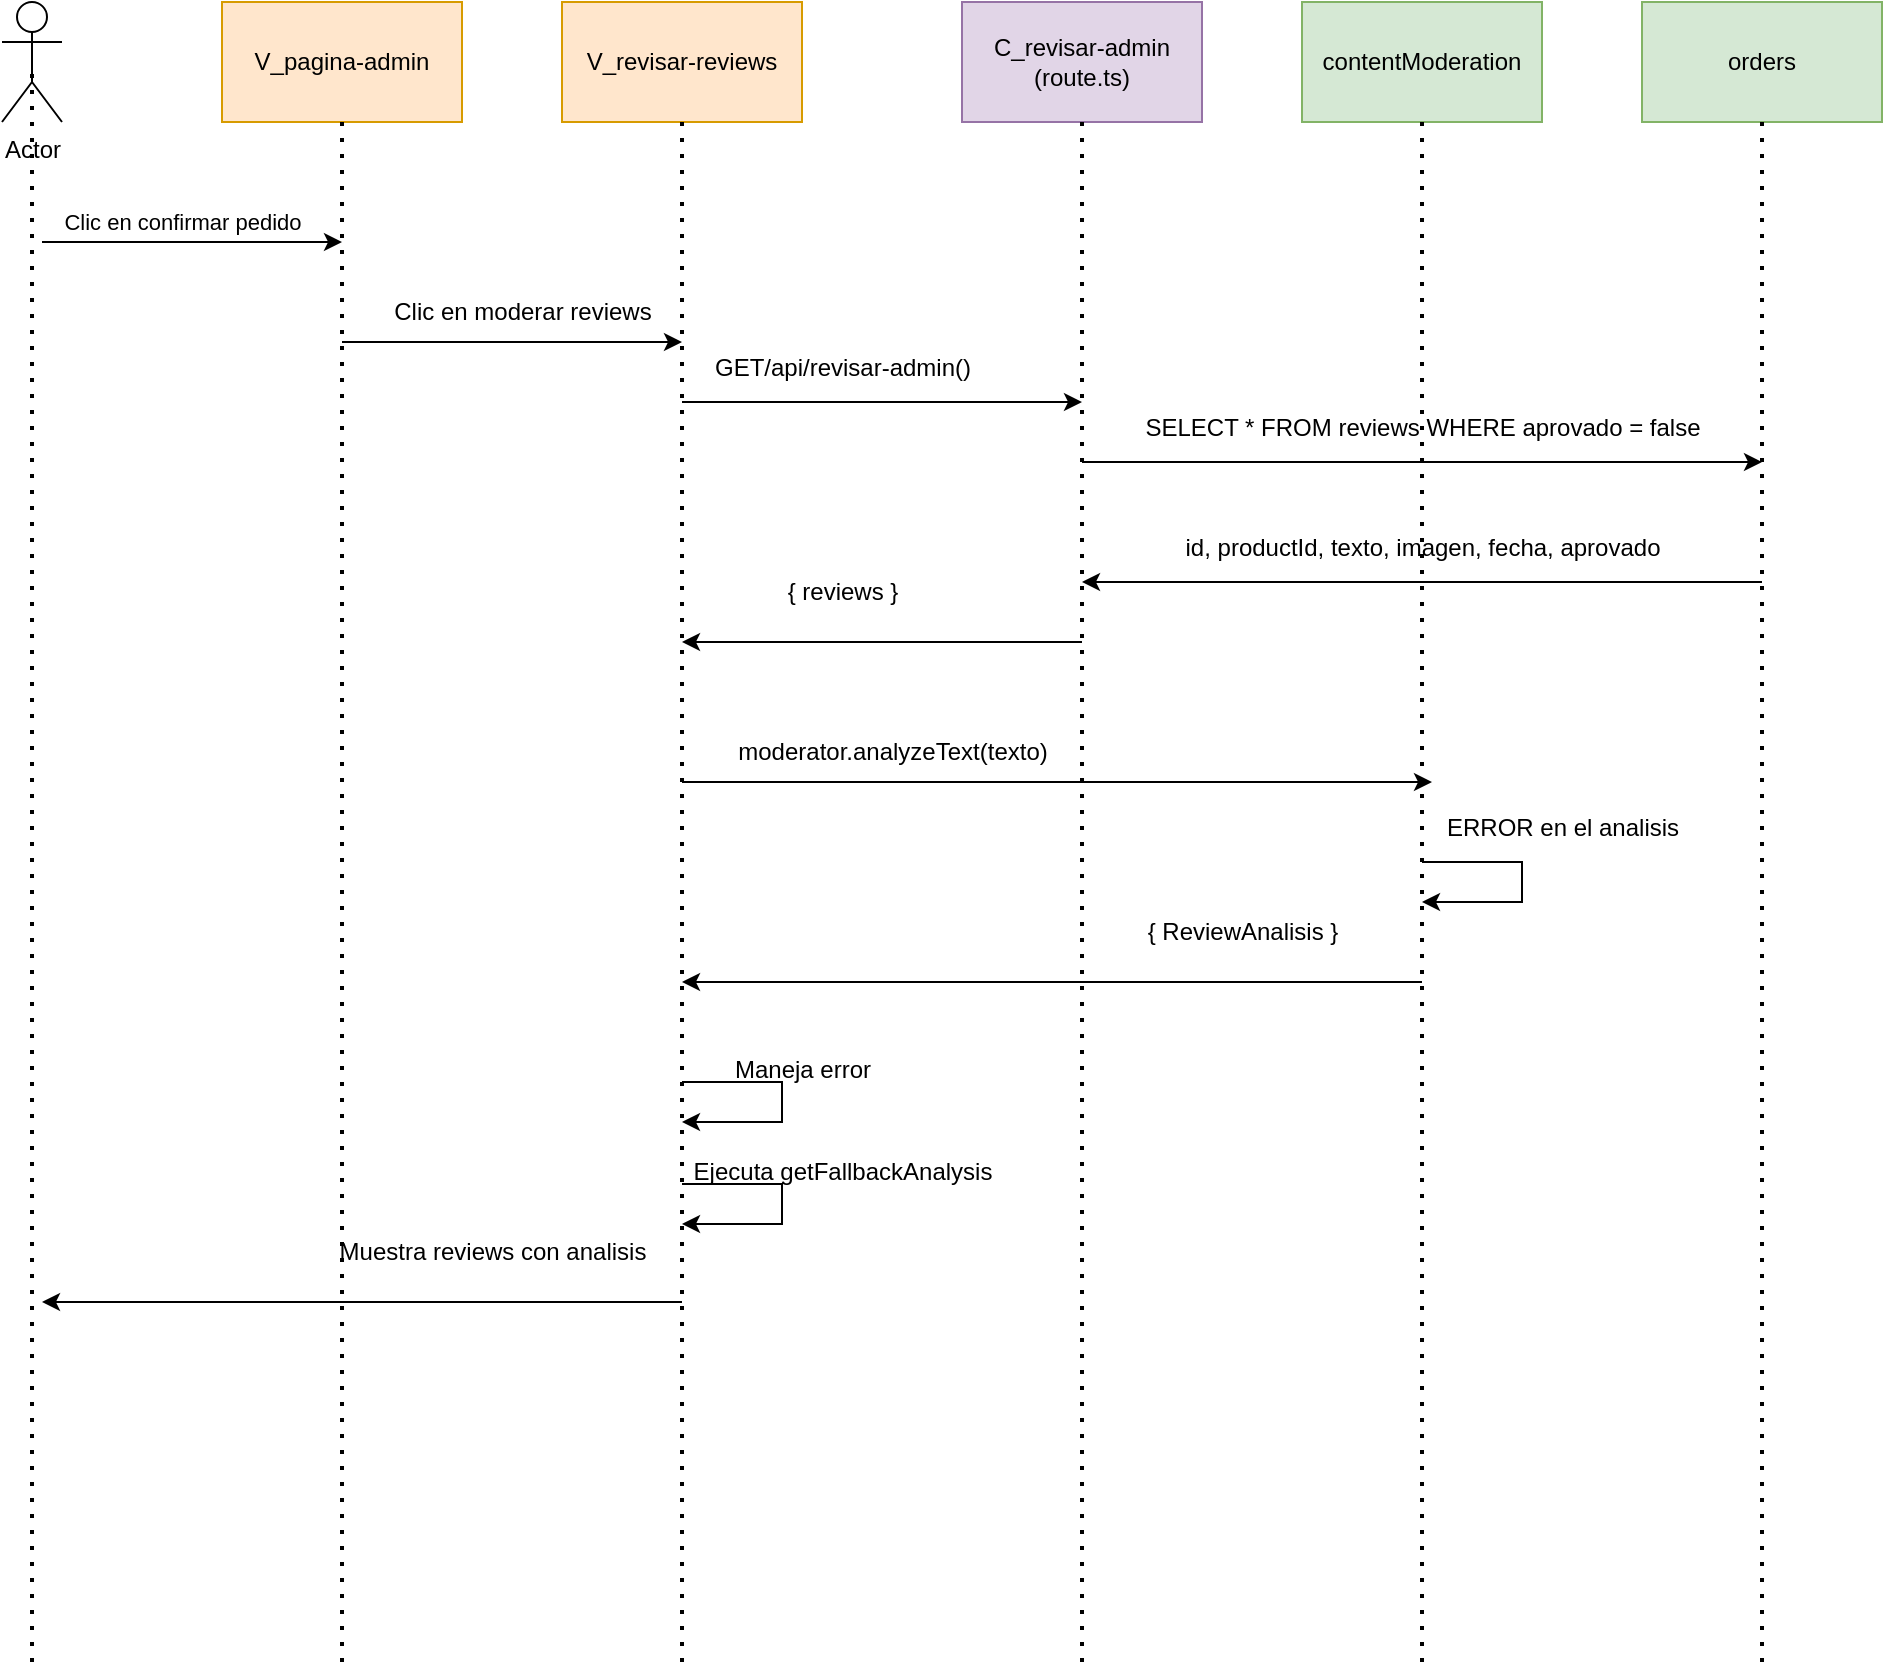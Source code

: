 <mxfile version="28.2.5">
  <diagram name="Page-1" id="58pu0jh4JU-KnpvyA_-3">
    <mxGraphModel grid="1" page="1" gridSize="10" guides="1" tooltips="1" connect="1" arrows="1" fold="1" pageScale="1" pageWidth="827" pageHeight="1169" math="0" shadow="0">
      <root>
        <mxCell id="0" />
        <mxCell id="1" parent="0" />
        <mxCell id="EO4Ow6jyggFNItlPv01B-3" value="V_pagina-admin" style="rounded=0;whiteSpace=wrap;html=1;fillColor=#ffe6cc;strokeColor=#d79b00;" vertex="1" parent="1">
          <mxGeometry x="160" y="50" width="120" height="60" as="geometry" />
        </mxCell>
        <mxCell id="EO4Ow6jyggFNItlPv01B-4" value="&lt;div&gt;C_revisar-admin&lt;/div&gt;&lt;div&gt;(route.ts)&lt;/div&gt;" style="rounded=0;whiteSpace=wrap;html=1;fillColor=#e1d5e7;strokeColor=#9673a6;" vertex="1" parent="1">
          <mxGeometry x="530" y="50" width="120" height="60" as="geometry" />
        </mxCell>
        <mxCell id="EO4Ow6jyggFNItlPv01B-5" value="orders" style="rounded=0;whiteSpace=wrap;html=1;fillColor=#d5e8d4;strokeColor=#82b366;" vertex="1" parent="1">
          <mxGeometry x="870" y="50" width="120" height="60" as="geometry" />
        </mxCell>
        <mxCell id="EO4Ow6jyggFNItlPv01B-6" value="Actor" style="shape=umlActor;verticalLabelPosition=bottom;verticalAlign=top;html=1;outlineConnect=0;" vertex="1" parent="1">
          <mxGeometry x="50" y="50" width="30" height="60" as="geometry" />
        </mxCell>
        <mxCell id="EO4Ow6jyggFNItlPv01B-7" style="edgeStyle=orthogonalEdgeStyle;rounded=0;orthogonalLoop=1;jettySize=auto;html=1;exitX=0.5;exitY=1;exitDx=0;exitDy=0;" edge="1" parent="1" source="EO4Ow6jyggFNItlPv01B-3" target="EO4Ow6jyggFNItlPv01B-3">
          <mxGeometry relative="1" as="geometry" />
        </mxCell>
        <mxCell id="EO4Ow6jyggFNItlPv01B-8" value="" style="endArrow=none;dashed=1;html=1;dashPattern=1 3;strokeWidth=2;rounded=0;entryX=0.5;entryY=0.5;entryDx=0;entryDy=0;entryPerimeter=0;" edge="1" parent="1" target="EO4Ow6jyggFNItlPv01B-6">
          <mxGeometry width="50" height="50" relative="1" as="geometry">
            <mxPoint x="65" y="880" as="sourcePoint" />
            <mxPoint x="87" y="180" as="targetPoint" />
          </mxGeometry>
        </mxCell>
        <mxCell id="EO4Ow6jyggFNItlPv01B-9" value="" style="endArrow=none;dashed=1;html=1;dashPattern=1 3;strokeWidth=2;rounded=0;entryX=0.5;entryY=1;entryDx=0;entryDy=0;" edge="1" parent="1" target="EO4Ow6jyggFNItlPv01B-4">
          <mxGeometry width="50" height="50" relative="1" as="geometry">
            <mxPoint x="590" y="880" as="sourcePoint" />
            <mxPoint x="830" y="380" as="targetPoint" />
          </mxGeometry>
        </mxCell>
        <mxCell id="EO4Ow6jyggFNItlPv01B-10" value="" style="endArrow=none;dashed=1;html=1;dashPattern=1 3;strokeWidth=2;rounded=0;entryX=0.5;entryY=1;entryDx=0;entryDy=0;" edge="1" parent="1" target="EO4Ow6jyggFNItlPv01B-5">
          <mxGeometry width="50" height="50" relative="1" as="geometry">
            <mxPoint x="930" y="880" as="sourcePoint" />
            <mxPoint x="1000" y="380" as="targetPoint" />
          </mxGeometry>
        </mxCell>
        <mxCell id="EO4Ow6jyggFNItlPv01B-12" value="" style="endArrow=classic;html=1;rounded=0;" edge="1" parent="1">
          <mxGeometry width="50" height="50" relative="1" as="geometry">
            <mxPoint x="70" y="170" as="sourcePoint" />
            <mxPoint x="220" y="170" as="targetPoint" />
          </mxGeometry>
        </mxCell>
        <mxCell id="EO4Ow6jyggFNItlPv01B-13" value="Clic en confirmar pedido" style="edgeLabel;html=1;align=center;verticalAlign=middle;resizable=0;points=[];" connectable="0" vertex="1" parent="EO4Ow6jyggFNItlPv01B-12">
          <mxGeometry x="-0.176" y="4" relative="1" as="geometry">
            <mxPoint x="8" y="-6" as="offset" />
          </mxGeometry>
        </mxCell>
        <mxCell id="EO4Ow6jyggFNItlPv01B-14" value="" style="endArrow=classic;html=1;rounded=0;" edge="1" parent="1">
          <mxGeometry width="50" height="50" relative="1" as="geometry">
            <mxPoint x="220" y="220" as="sourcePoint" />
            <mxPoint x="390" y="220" as="targetPoint" />
          </mxGeometry>
        </mxCell>
        <mxCell id="EO4Ow6jyggFNItlPv01B-15" value="Clic en moderar reviews" style="text;html=1;align=center;verticalAlign=middle;resizable=0;points=[];autosize=1;strokeColor=none;fillColor=none;" vertex="1" parent="1">
          <mxGeometry x="235" y="190" width="150" height="30" as="geometry" />
        </mxCell>
        <mxCell id="EO4Ow6jyggFNItlPv01B-16" value="V_revisar-reviews" style="rounded=0;whiteSpace=wrap;html=1;fillColor=#ffe6cc;strokeColor=#d79b00;" vertex="1" parent="1">
          <mxGeometry x="330" y="50" width="120" height="60" as="geometry" />
        </mxCell>
        <mxCell id="EO4Ow6jyggFNItlPv01B-17" value="" style="endArrow=none;dashed=1;html=1;dashPattern=1 3;strokeWidth=2;rounded=0;entryX=0.5;entryY=1;entryDx=0;entryDy=0;" edge="1" parent="1" target="EO4Ow6jyggFNItlPv01B-16">
          <mxGeometry width="50" height="50" relative="1" as="geometry">
            <mxPoint x="390" y="880" as="sourcePoint" />
            <mxPoint x="420" y="250" as="targetPoint" />
          </mxGeometry>
        </mxCell>
        <mxCell id="EO4Ow6jyggFNItlPv01B-18" value="" style="endArrow=classic;html=1;rounded=0;" edge="1" parent="1">
          <mxGeometry width="50" height="50" relative="1" as="geometry">
            <mxPoint x="390" y="250" as="sourcePoint" />
            <mxPoint x="590" y="250" as="targetPoint" />
          </mxGeometry>
        </mxCell>
        <mxCell id="EO4Ow6jyggFNItlPv01B-19" value="GET/api/revisar-admin()" style="text;html=1;align=center;verticalAlign=middle;resizable=0;points=[];autosize=1;strokeColor=none;fillColor=none;" vertex="1" parent="1">
          <mxGeometry x="395" y="218" width="150" height="30" as="geometry" />
        </mxCell>
        <mxCell id="EO4Ow6jyggFNItlPv01B-20" value="" style="endArrow=classic;html=1;rounded=0;" edge="1" parent="1">
          <mxGeometry width="50" height="50" relative="1" as="geometry">
            <mxPoint x="590" y="280" as="sourcePoint" />
            <mxPoint x="930" y="280" as="targetPoint" />
          </mxGeometry>
        </mxCell>
        <mxCell id="EO4Ow6jyggFNItlPv01B-21" value="SELECT * FROM reviews WHERE aprovado = false" style="text;html=1;align=center;verticalAlign=middle;resizable=0;points=[];autosize=1;strokeColor=none;fillColor=none;" vertex="1" parent="1">
          <mxGeometry x="610" y="248" width="300" height="30" as="geometry" />
        </mxCell>
        <mxCell id="EO4Ow6jyggFNItlPv01B-22" value="" style="endArrow=classic;html=1;rounded=0;" edge="1" parent="1">
          <mxGeometry width="50" height="50" relative="1" as="geometry">
            <mxPoint x="930" y="340" as="sourcePoint" />
            <mxPoint x="590" y="340" as="targetPoint" />
          </mxGeometry>
        </mxCell>
        <mxCell id="EO4Ow6jyggFNItlPv01B-23" value="id, productId, texto, imagen, fecha, aprovado" style="text;html=1;align=center;verticalAlign=middle;resizable=0;points=[];autosize=1;strokeColor=none;fillColor=none;" vertex="1" parent="1">
          <mxGeometry x="630" y="308" width="260" height="30" as="geometry" />
        </mxCell>
        <mxCell id="EO4Ow6jyggFNItlPv01B-24" value="" style="endArrow=classic;html=1;rounded=0;" edge="1" parent="1">
          <mxGeometry width="50" height="50" relative="1" as="geometry">
            <mxPoint x="590" y="370" as="sourcePoint" />
            <mxPoint x="390" y="370" as="targetPoint" />
          </mxGeometry>
        </mxCell>
        <mxCell id="EO4Ow6jyggFNItlPv01B-25" value="{ reviews }" style="text;html=1;align=center;verticalAlign=middle;resizable=0;points=[];autosize=1;strokeColor=none;fillColor=none;" vertex="1" parent="1">
          <mxGeometry x="430" y="330" width="80" height="30" as="geometry" />
        </mxCell>
        <mxCell id="EO4Ow6jyggFNItlPv01B-26" value="contentModeration" style="whiteSpace=wrap;html=1;fillColor=#d5e8d4;strokeColor=#82b366;" vertex="1" parent="1">
          <mxGeometry x="700" y="50" width="120" height="60" as="geometry" />
        </mxCell>
        <mxCell id="EO4Ow6jyggFNItlPv01B-27" value="" style="endArrow=none;dashed=1;html=1;dashPattern=1 3;strokeWidth=2;rounded=0;entryX=0.5;entryY=1;entryDx=0;entryDy=0;" edge="1" parent="1" target="EO4Ow6jyggFNItlPv01B-26">
          <mxGeometry width="50" height="50" relative="1" as="geometry">
            <mxPoint x="760" y="880" as="sourcePoint" />
            <mxPoint x="720" y="300" as="targetPoint" />
          </mxGeometry>
        </mxCell>
        <mxCell id="EO4Ow6jyggFNItlPv01B-28" value="" style="endArrow=classic;html=1;rounded=0;" edge="1" parent="1">
          <mxGeometry width="50" height="50" relative="1" as="geometry">
            <mxPoint x="390" y="440" as="sourcePoint" />
            <mxPoint x="765" y="440" as="targetPoint" />
          </mxGeometry>
        </mxCell>
        <mxCell id="EO4Ow6jyggFNItlPv01B-29" value="moderator.analyzeText(texto)" style="text;html=1;align=center;verticalAlign=middle;resizable=0;points=[];autosize=1;strokeColor=none;fillColor=none;" vertex="1" parent="1">
          <mxGeometry x="405" y="410" width="180" height="30" as="geometry" />
        </mxCell>
        <mxCell id="EO4Ow6jyggFNItlPv01B-30" value="" style="endArrow=classic;html=1;rounded=0;" edge="1" parent="1">
          <mxGeometry width="50" height="50" relative="1" as="geometry">
            <mxPoint x="760" y="480" as="sourcePoint" />
            <mxPoint x="760" y="500" as="targetPoint" />
            <Array as="points">
              <mxPoint x="810" y="480" />
              <mxPoint x="810" y="500" />
            </Array>
          </mxGeometry>
        </mxCell>
        <mxCell id="EO4Ow6jyggFNItlPv01B-31" value="ERROR en el analisis" style="text;html=1;align=center;verticalAlign=middle;resizable=0;points=[];autosize=1;strokeColor=none;fillColor=none;" vertex="1" parent="1">
          <mxGeometry x="760" y="448" width="140" height="30" as="geometry" />
        </mxCell>
        <mxCell id="EO4Ow6jyggFNItlPv01B-32" value="" style="endArrow=classic;html=1;rounded=0;" edge="1" parent="1">
          <mxGeometry width="50" height="50" relative="1" as="geometry">
            <mxPoint x="760" y="540" as="sourcePoint" />
            <mxPoint x="390" y="540" as="targetPoint" />
          </mxGeometry>
        </mxCell>
        <mxCell id="EO4Ow6jyggFNItlPv01B-33" value="{ ReviewAnalisis }" style="text;html=1;align=center;verticalAlign=middle;resizable=0;points=[];autosize=1;strokeColor=none;fillColor=none;" vertex="1" parent="1">
          <mxGeometry x="610" y="500" width="120" height="30" as="geometry" />
        </mxCell>
        <mxCell id="EO4Ow6jyggFNItlPv01B-34" value="" style="endArrow=classic;html=1;rounded=0;" edge="1" parent="1">
          <mxGeometry width="50" height="50" relative="1" as="geometry">
            <mxPoint x="390" y="700" as="sourcePoint" />
            <mxPoint x="70" y="700" as="targetPoint" />
          </mxGeometry>
        </mxCell>
        <mxCell id="EO4Ow6jyggFNItlPv01B-35" value="Muestra reviews con analisis" style="text;html=1;align=center;verticalAlign=middle;resizable=0;points=[];autosize=1;strokeColor=none;fillColor=none;" vertex="1" parent="1">
          <mxGeometry x="205" y="660" width="180" height="30" as="geometry" />
        </mxCell>
        <mxCell id="EO4Ow6jyggFNItlPv01B-36" value="" style="endArrow=classic;html=1;rounded=0;" edge="1" parent="1">
          <mxGeometry width="50" height="50" relative="1" as="geometry">
            <mxPoint x="390" y="590" as="sourcePoint" />
            <mxPoint x="390" y="610" as="targetPoint" />
            <Array as="points">
              <mxPoint x="440" y="590" />
              <mxPoint x="440" y="610" />
            </Array>
          </mxGeometry>
        </mxCell>
        <mxCell id="EO4Ow6jyggFNItlPv01B-37" value="Maneja error" style="text;html=1;align=center;verticalAlign=middle;resizable=0;points=[];autosize=1;strokeColor=none;fillColor=none;" vertex="1" parent="1">
          <mxGeometry x="405" y="569" width="90" height="30" as="geometry" />
        </mxCell>
        <mxCell id="EO4Ow6jyggFNItlPv01B-38" value="" style="endArrow=classic;html=1;rounded=0;" edge="1" parent="1">
          <mxGeometry width="50" height="50" relative="1" as="geometry">
            <mxPoint x="390" y="641" as="sourcePoint" />
            <mxPoint x="390" y="661" as="targetPoint" />
            <Array as="points">
              <mxPoint x="440" y="641" />
              <mxPoint x="440" y="661" />
            </Array>
          </mxGeometry>
        </mxCell>
        <mxCell id="EO4Ow6jyggFNItlPv01B-39" value="Ejecuta getFallbackAnalysis" style="text;html=1;align=center;verticalAlign=middle;resizable=0;points=[];autosize=1;strokeColor=none;fillColor=none;" vertex="1" parent="1">
          <mxGeometry x="385" y="620" width="170" height="30" as="geometry" />
        </mxCell>
        <mxCell id="EO4Ow6jyggFNItlPv01B-40" value="" style="endArrow=none;dashed=1;html=1;dashPattern=1 3;strokeWidth=2;rounded=0;entryX=0.5;entryY=1;entryDx=0;entryDy=0;" edge="1" parent="1" target="EO4Ow6jyggFNItlPv01B-3">
          <mxGeometry width="50" height="50" relative="1" as="geometry">
            <mxPoint x="220" y="880" as="sourcePoint" />
            <mxPoint x="400" y="380" as="targetPoint" />
          </mxGeometry>
        </mxCell>
      </root>
    </mxGraphModel>
  </diagram>
</mxfile>

